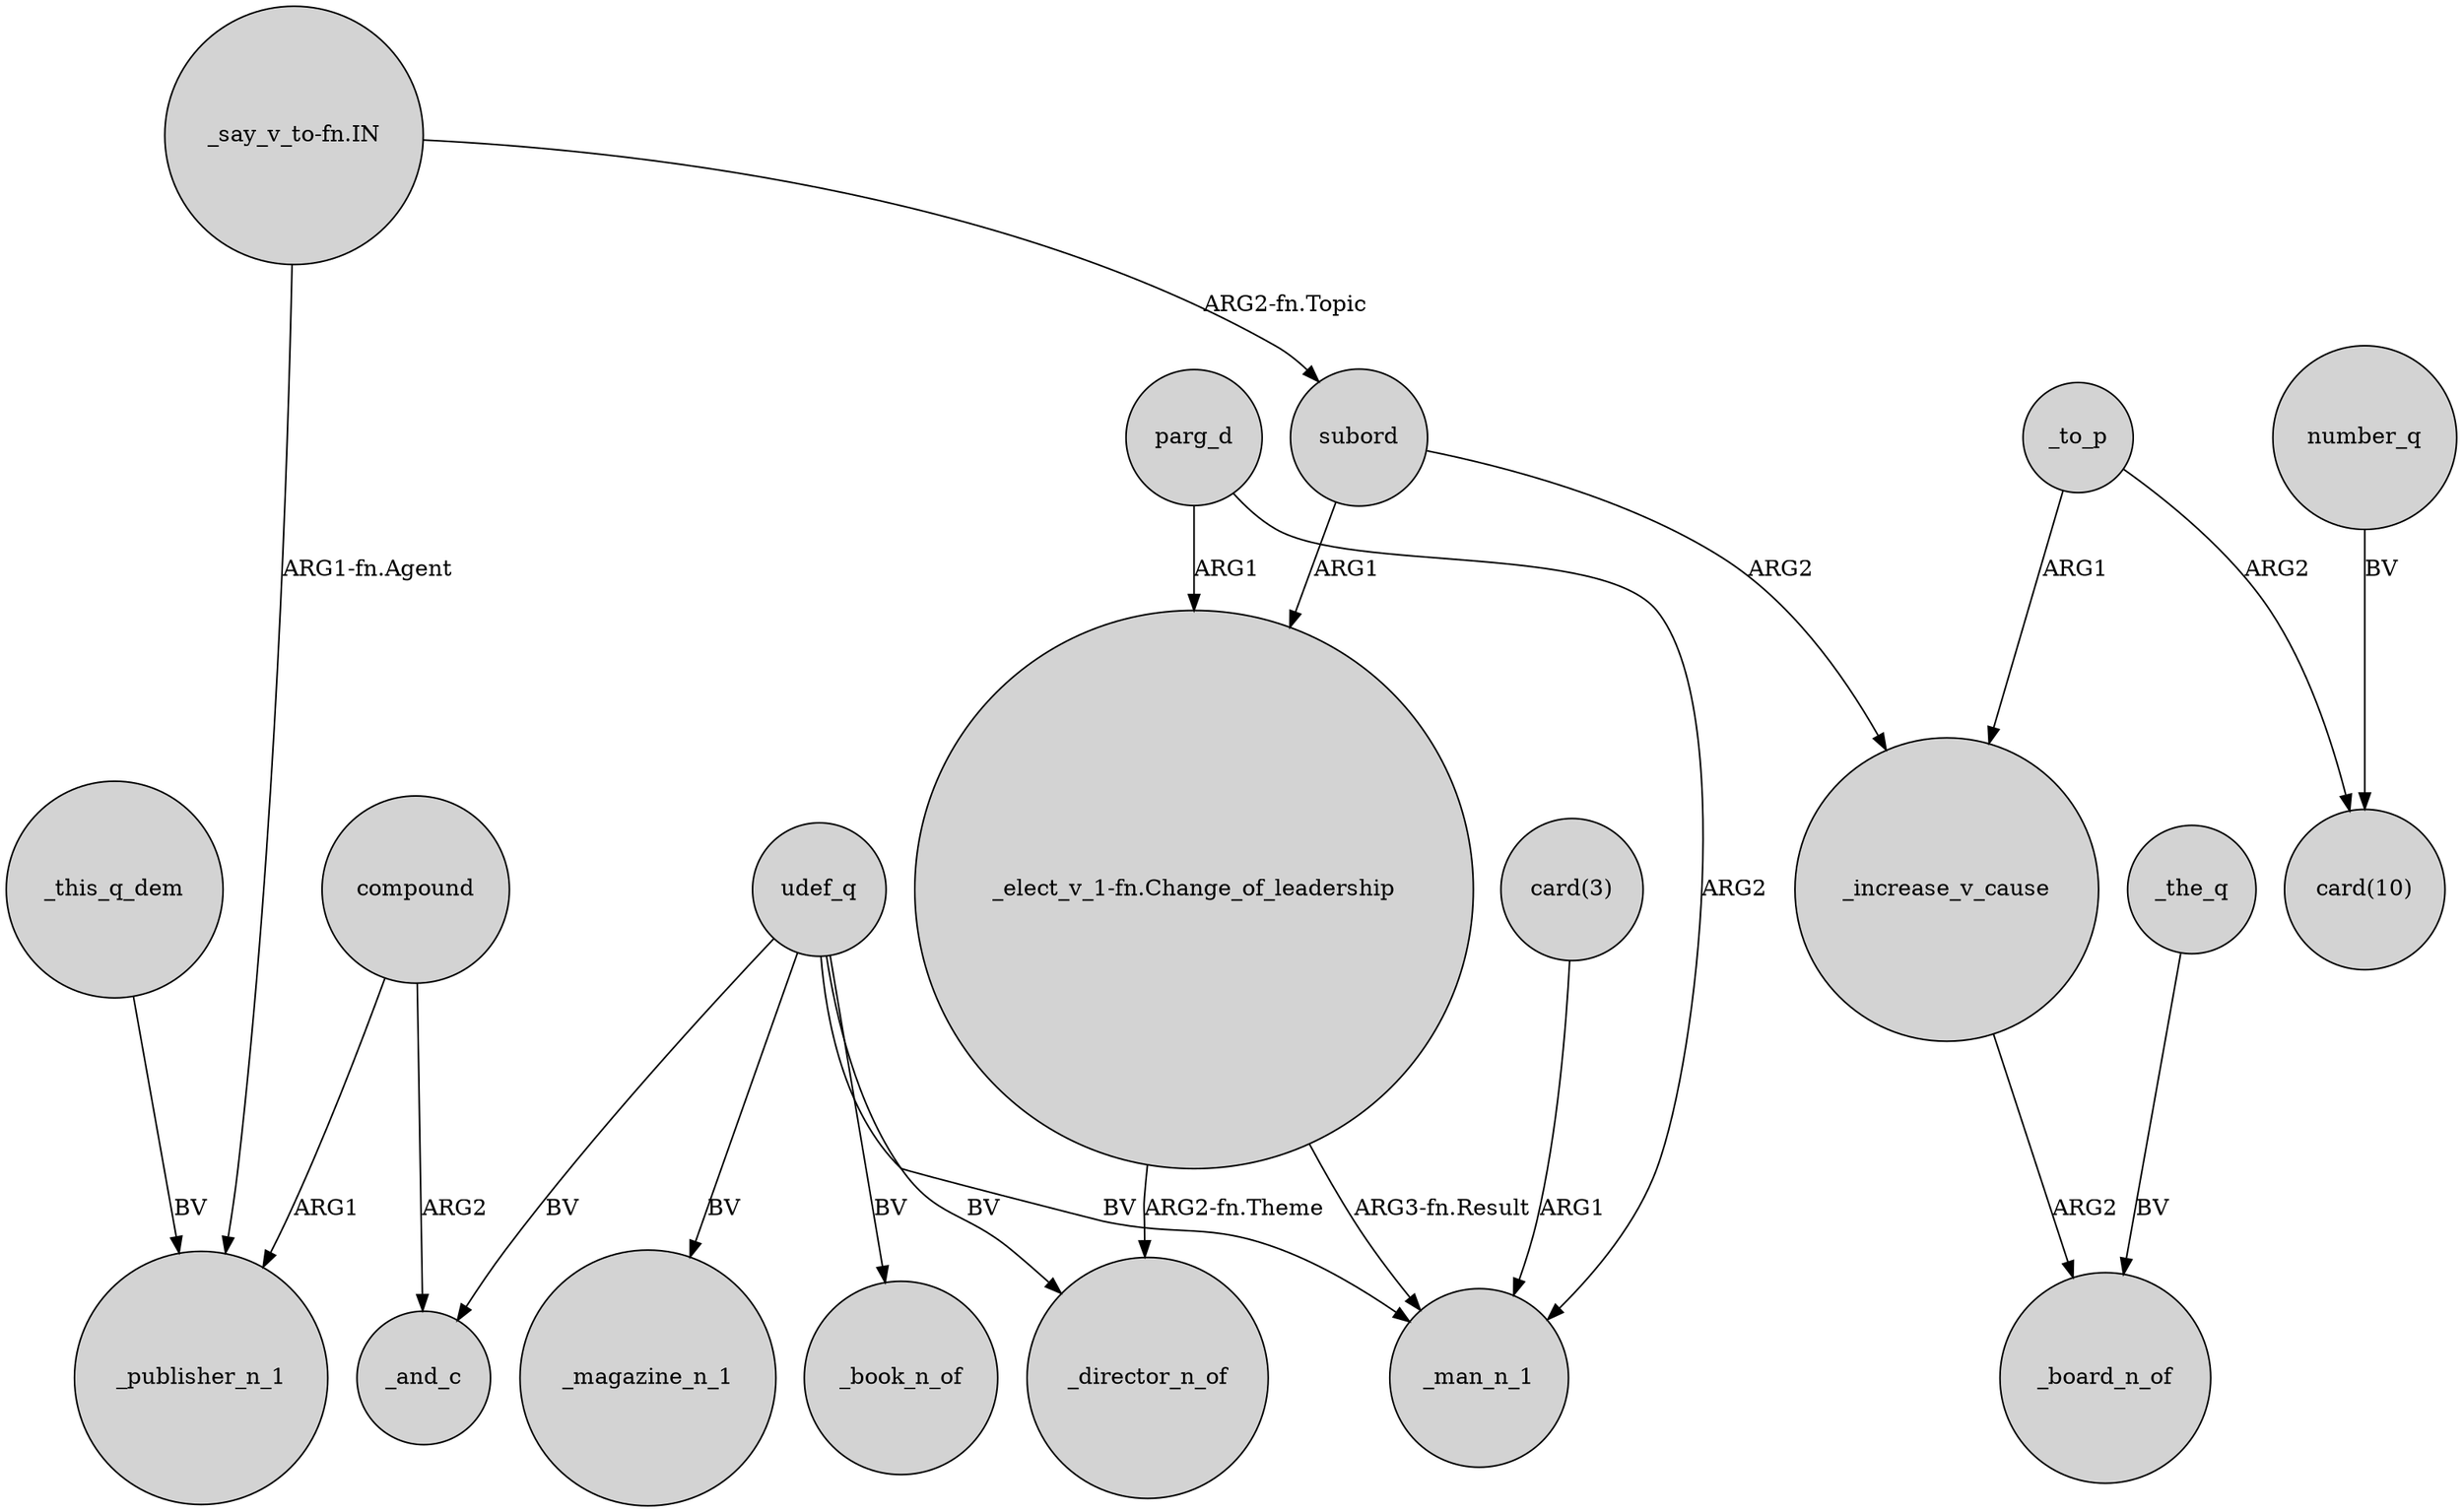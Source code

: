 digraph {
	node [shape=circle style=filled]
	"_say_v_to-fn.IN" -> _publisher_n_1 [label="ARG1-fn.Agent"]
	number_q -> "card(10)" [label=BV]
	subord -> _increase_v_cause [label=ARG2]
	_to_p -> _increase_v_cause [label=ARG1]
	"_elect_v_1-fn.Change_of_leadership" -> _man_n_1 [label="ARG3-fn.Result"]
	parg_d -> "_elect_v_1-fn.Change_of_leadership" [label=ARG1]
	"card(3)" -> _man_n_1 [label=ARG1]
	udef_q -> _magazine_n_1 [label=BV]
	compound -> _and_c [label=ARG2]
	_increase_v_cause -> _board_n_of [label=ARG2]
	_the_q -> _board_n_of [label=BV]
	"_say_v_to-fn.IN" -> subord [label="ARG2-fn.Topic"]
	_to_p -> "card(10)" [label=ARG2]
	"_elect_v_1-fn.Change_of_leadership" -> _director_n_of [label="ARG2-fn.Theme"]
	udef_q -> _man_n_1 [label=BV]
	parg_d -> _man_n_1 [label=ARG2]
	subord -> "_elect_v_1-fn.Change_of_leadership" [label=ARG1]
	udef_q -> _and_c [label=BV]
	_this_q_dem -> _publisher_n_1 [label=BV]
	udef_q -> _director_n_of [label=BV]
	udef_q -> _book_n_of [label=BV]
	compound -> _publisher_n_1 [label=ARG1]
}
